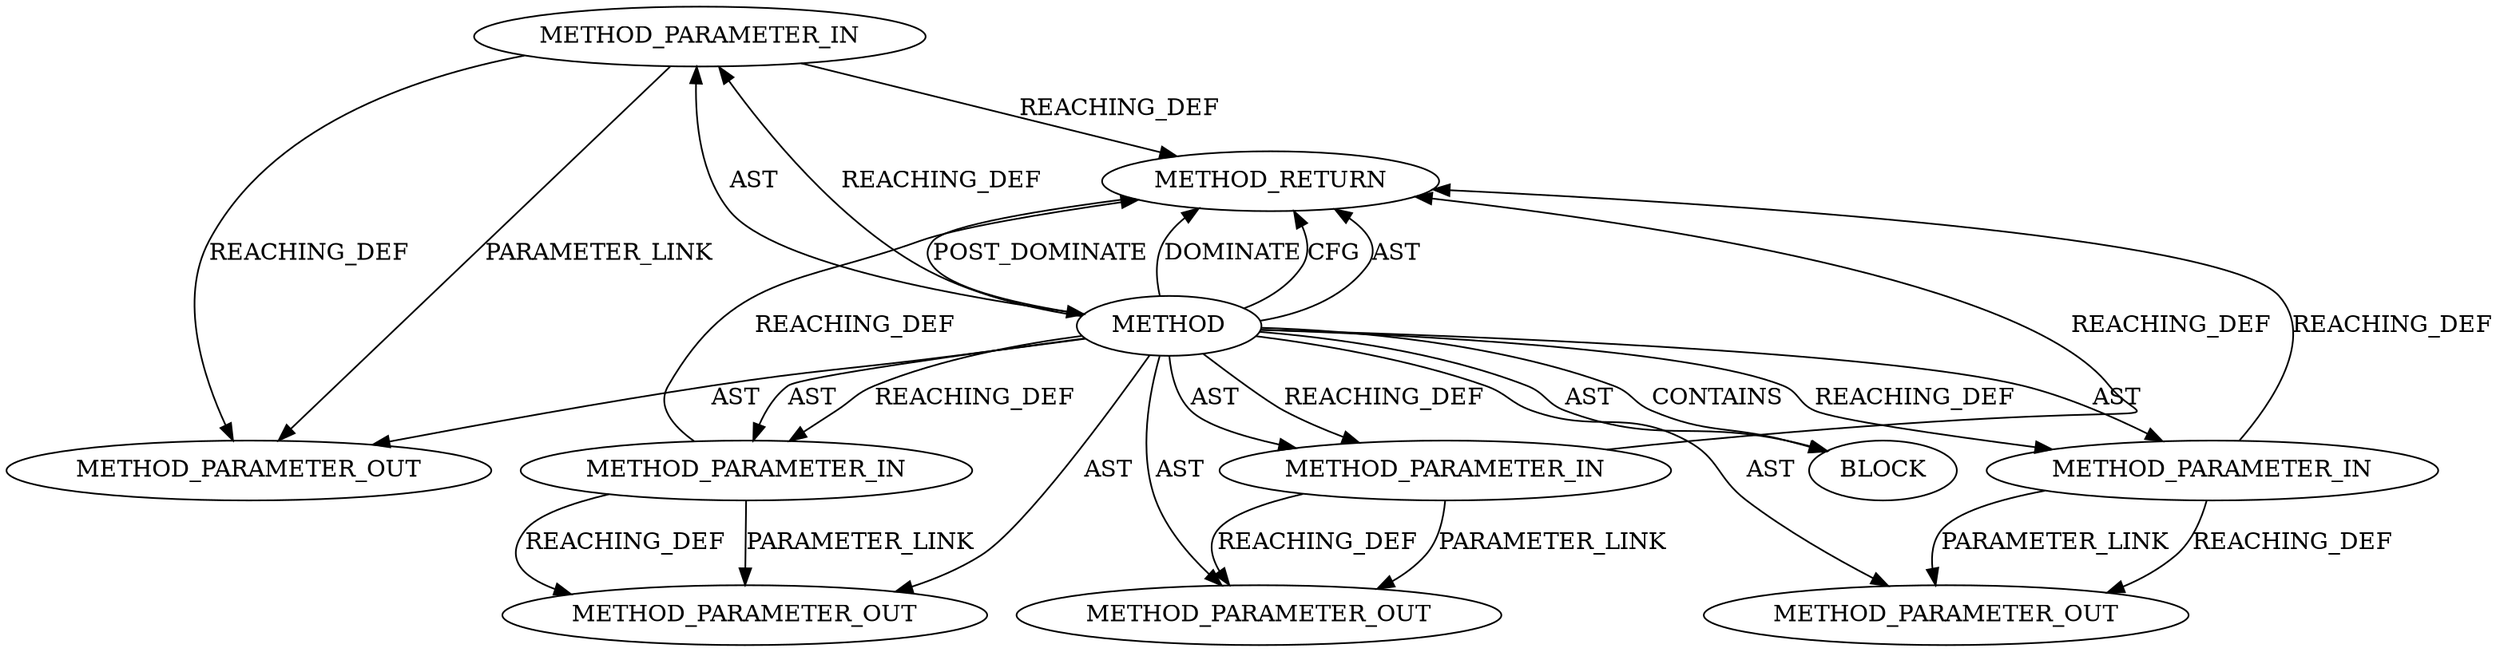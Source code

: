 digraph {
  12716 [label=METHOD_PARAMETER_IN ORDER=1 CODE="p1" IS_VARIADIC=false TYPE_FULL_NAME="ANY" EVALUATION_STRATEGY="BY_VALUE" INDEX=1 NAME="p1"]
  13519 [label=METHOD_PARAMETER_OUT ORDER=4 CODE="p4" IS_VARIADIC=false TYPE_FULL_NAME="ANY" EVALUATION_STRATEGY="BY_VALUE" INDEX=4 NAME="p4"]
  12715 [label=METHOD AST_PARENT_TYPE="NAMESPACE_BLOCK" AST_PARENT_FULL_NAME="<global>" ORDER=0 CODE="<empty>" FULL_NAME="ceph_crc32c_page" IS_EXTERNAL=true FILENAME="<empty>" SIGNATURE="" NAME="ceph_crc32c_page"]
  13518 [label=METHOD_PARAMETER_OUT ORDER=3 CODE="p3" IS_VARIADIC=false TYPE_FULL_NAME="ANY" EVALUATION_STRATEGY="BY_VALUE" INDEX=3 NAME="p3"]
  12719 [label=METHOD_PARAMETER_IN ORDER=4 CODE="p4" IS_VARIADIC=false TYPE_FULL_NAME="ANY" EVALUATION_STRATEGY="BY_VALUE" INDEX=4 NAME="p4"]
  12720 [label=BLOCK ORDER=1 ARGUMENT_INDEX=1 CODE="<empty>" TYPE_FULL_NAME="ANY"]
  12717 [label=METHOD_PARAMETER_IN ORDER=2 CODE="p2" IS_VARIADIC=false TYPE_FULL_NAME="ANY" EVALUATION_STRATEGY="BY_VALUE" INDEX=2 NAME="p2"]
  13516 [label=METHOD_PARAMETER_OUT ORDER=1 CODE="p1" IS_VARIADIC=false TYPE_FULL_NAME="ANY" EVALUATION_STRATEGY="BY_VALUE" INDEX=1 NAME="p1"]
  12718 [label=METHOD_PARAMETER_IN ORDER=3 CODE="p3" IS_VARIADIC=false TYPE_FULL_NAME="ANY" EVALUATION_STRATEGY="BY_VALUE" INDEX=3 NAME="p3"]
  13517 [label=METHOD_PARAMETER_OUT ORDER=2 CODE="p2" IS_VARIADIC=false TYPE_FULL_NAME="ANY" EVALUATION_STRATEGY="BY_VALUE" INDEX=2 NAME="p2"]
  12721 [label=METHOD_RETURN ORDER=2 CODE="RET" TYPE_FULL_NAME="ANY" EVALUATION_STRATEGY="BY_VALUE"]
  12717 -> 13517 [label=PARAMETER_LINK ]
  12718 -> 13518 [label=REACHING_DEF VARIABLE="p3"]
  12715 -> 12718 [label=AST ]
  12715 -> 13517 [label=AST ]
  12715 -> 12719 [label=AST ]
  12717 -> 12721 [label=REACHING_DEF VARIABLE="p2"]
  12715 -> 12720 [label=AST ]
  12715 -> 12716 [label=REACHING_DEF VARIABLE=""]
  12719 -> 13519 [label=REACHING_DEF VARIABLE="p4"]
  12715 -> 12717 [label=REACHING_DEF VARIABLE=""]
  12715 -> 13516 [label=AST ]
  12715 -> 12717 [label=AST ]
  12716 -> 12721 [label=REACHING_DEF VARIABLE="p1"]
  12715 -> 13518 [label=AST ]
  12715 -> 12721 [label=DOMINATE ]
  12715 -> 12719 [label=REACHING_DEF VARIABLE=""]
  12715 -> 13519 [label=AST ]
  12719 -> 13519 [label=PARAMETER_LINK ]
  12715 -> 12721 [label=CFG ]
  12721 -> 12715 [label=POST_DOMINATE ]
  12715 -> 12718 [label=REACHING_DEF VARIABLE=""]
  12715 -> 12720 [label=CONTAINS ]
  12715 -> 12716 [label=AST ]
  12716 -> 13516 [label=REACHING_DEF VARIABLE="p1"]
  12719 -> 12721 [label=REACHING_DEF VARIABLE="p4"]
  12718 -> 13518 [label=PARAMETER_LINK ]
  12717 -> 13517 [label=REACHING_DEF VARIABLE="p2"]
  12716 -> 13516 [label=PARAMETER_LINK ]
  12718 -> 12721 [label=REACHING_DEF VARIABLE="p3"]
  12715 -> 12721 [label=AST ]
}
